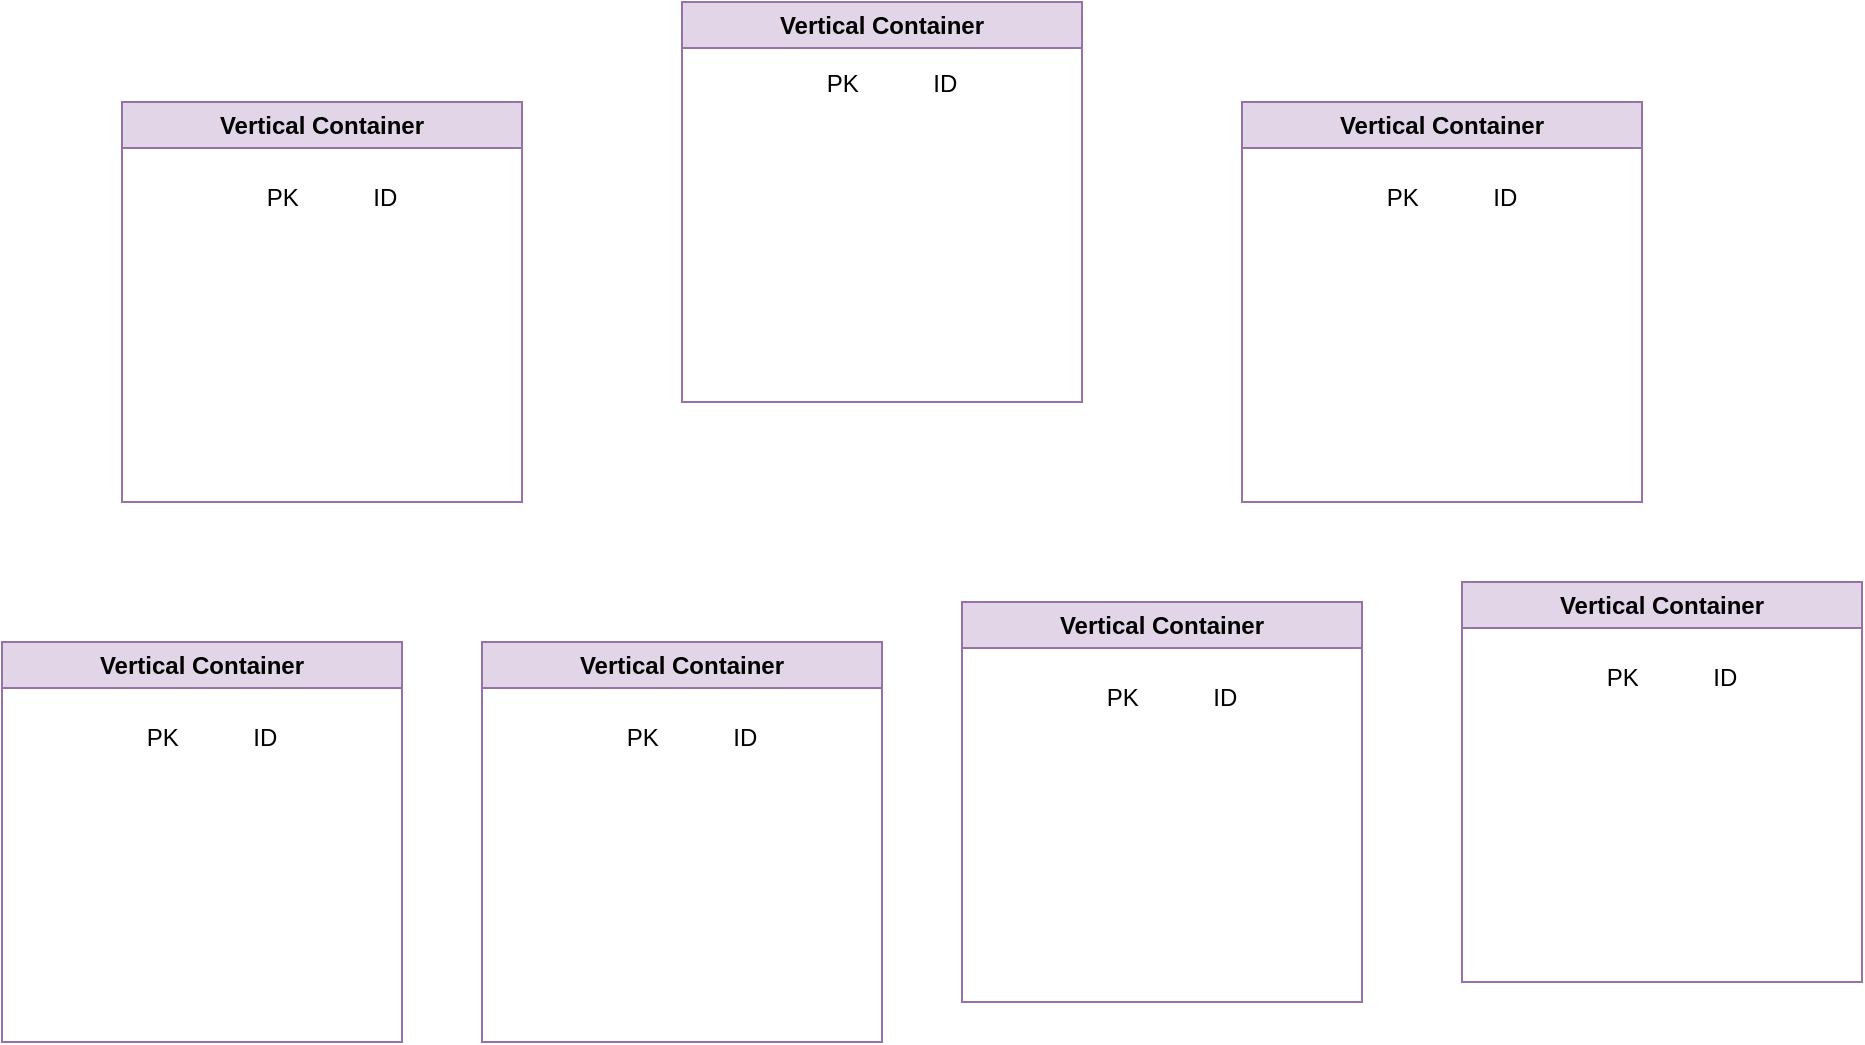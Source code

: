 <mxfile version="26.0.16">
  <diagram name="Página-1" id="4V3PpOZgBNtP04M6HIAD">
    <mxGraphModel dx="1707" dy="1603" grid="1" gridSize="10" guides="1" tooltips="1" connect="1" arrows="1" fold="1" page="1" pageScale="1" pageWidth="827" pageHeight="1169" math="0" shadow="0">
      <root>
        <mxCell id="0" />
        <mxCell id="1" parent="0" />
        <mxCell id="YHQT20OmrZywqfg6nnxj-27" value="Vertical Container" style="swimlane;whiteSpace=wrap;html=1;fillColor=#e1d5e7;strokeColor=#9673a6;" vertex="1" parent="1">
          <mxGeometry x="100" y="190" width="200" height="200" as="geometry" />
        </mxCell>
        <mxCell id="YHQT20OmrZywqfg6nnxj-28" value="&lt;blockquote style=&quot;margin: 0 0 0 40px; border: none; padding: 0px;&quot;&gt;PK&amp;nbsp;&lt;span style=&quot;white-space: pre;&quot;&gt;&#x9;&lt;span style=&quot;white-space: pre;&quot;&gt;&#x9;&lt;/span&gt;&lt;/span&gt;ID&lt;/blockquote&gt;&lt;blockquote style=&quot;margin: 0 0 0 40px; border: none; padding: 0px;&quot;&gt;&lt;br&gt;&lt;/blockquote&gt;" style="text;html=1;align=center;verticalAlign=middle;whiteSpace=wrap;rounded=0;" vertex="1" parent="YHQT20OmrZywqfg6nnxj-27">
          <mxGeometry x="50" y="40" width="70" height="30" as="geometry" />
        </mxCell>
        <mxCell id="YHQT20OmrZywqfg6nnxj-45" value="Vertical Container" style="swimlane;whiteSpace=wrap;html=1;fillColor=#e1d5e7;strokeColor=#9673a6;" vertex="1" parent="1">
          <mxGeometry x="-140" y="190" width="200" height="200" as="geometry" />
        </mxCell>
        <mxCell id="YHQT20OmrZywqfg6nnxj-46" value="&lt;blockquote style=&quot;margin: 0 0 0 40px; border: none; padding: 0px;&quot;&gt;PK&amp;nbsp;&lt;span style=&quot;white-space: pre;&quot;&gt;&#x9;&lt;span style=&quot;white-space: pre;&quot;&gt;&#x9;&lt;/span&gt;&lt;/span&gt;ID&lt;/blockquote&gt;&lt;blockquote style=&quot;margin: 0 0 0 40px; border: none; padding: 0px;&quot;&gt;&lt;br&gt;&lt;/blockquote&gt;" style="text;html=1;align=center;verticalAlign=middle;whiteSpace=wrap;rounded=0;" vertex="1" parent="YHQT20OmrZywqfg6nnxj-45">
          <mxGeometry x="50" y="40" width="70" height="30" as="geometry" />
        </mxCell>
        <mxCell id="YHQT20OmrZywqfg6nnxj-47" value="Vertical Container" style="swimlane;whiteSpace=wrap;html=1;fillColor=#e1d5e7;strokeColor=#9673a6;" vertex="1" parent="1">
          <mxGeometry x="340" y="170" width="200" height="200" as="geometry" />
        </mxCell>
        <mxCell id="YHQT20OmrZywqfg6nnxj-48" value="&lt;blockquote style=&quot;margin: 0 0 0 40px; border: none; padding: 0px;&quot;&gt;PK&amp;nbsp;&lt;span style=&quot;white-space: pre;&quot;&gt;&#x9;&lt;span style=&quot;white-space: pre;&quot;&gt;&#x9;&lt;/span&gt;&lt;/span&gt;ID&lt;/blockquote&gt;&lt;blockquote style=&quot;margin: 0 0 0 40px; border: none; padding: 0px;&quot;&gt;&lt;br&gt;&lt;/blockquote&gt;" style="text;html=1;align=center;verticalAlign=middle;whiteSpace=wrap;rounded=0;" vertex="1" parent="YHQT20OmrZywqfg6nnxj-47">
          <mxGeometry x="50" y="40" width="70" height="30" as="geometry" />
        </mxCell>
        <mxCell id="YHQT20OmrZywqfg6nnxj-49" value="Vertical Container" style="swimlane;whiteSpace=wrap;html=1;fillColor=#e1d5e7;strokeColor=#9673a6;" vertex="1" parent="1">
          <mxGeometry x="-80" y="-80" width="200" height="200" as="geometry" />
        </mxCell>
        <mxCell id="YHQT20OmrZywqfg6nnxj-50" value="&lt;blockquote style=&quot;margin: 0 0 0 40px; border: none; padding: 0px;&quot;&gt;PK&amp;nbsp;&lt;span style=&quot;white-space: pre;&quot;&gt;&#x9;&lt;span style=&quot;white-space: pre;&quot;&gt;&#x9;&lt;/span&gt;&lt;/span&gt;ID&lt;/blockquote&gt;&lt;blockquote style=&quot;margin: 0 0 0 40px; border: none; padding: 0px;&quot;&gt;&lt;br&gt;&lt;/blockquote&gt;" style="text;html=1;align=center;verticalAlign=middle;whiteSpace=wrap;rounded=0;" vertex="1" parent="YHQT20OmrZywqfg6nnxj-49">
          <mxGeometry x="50" y="40" width="70" height="30" as="geometry" />
        </mxCell>
        <mxCell id="YHQT20OmrZywqfg6nnxj-51" value="Vertical Container" style="swimlane;whiteSpace=wrap;html=1;fillColor=#e1d5e7;strokeColor=#9673a6;" vertex="1" parent="1">
          <mxGeometry x="590" y="160" width="200" height="200" as="geometry" />
        </mxCell>
        <mxCell id="YHQT20OmrZywqfg6nnxj-52" value="&lt;blockquote style=&quot;margin: 0 0 0 40px; border: none; padding: 0px;&quot;&gt;PK&amp;nbsp;&lt;span style=&quot;white-space: pre;&quot;&gt;&#x9;&lt;span style=&quot;white-space: pre;&quot;&gt;&#x9;&lt;/span&gt;&lt;/span&gt;ID&lt;/blockquote&gt;&lt;blockquote style=&quot;margin: 0 0 0 40px; border: none; padding: 0px;&quot;&gt;&lt;br&gt;&lt;/blockquote&gt;" style="text;html=1;align=center;verticalAlign=middle;whiteSpace=wrap;rounded=0;" vertex="1" parent="YHQT20OmrZywqfg6nnxj-51">
          <mxGeometry x="50" y="40" width="70" height="30" as="geometry" />
        </mxCell>
        <mxCell id="YHQT20OmrZywqfg6nnxj-53" value="Vertical Container" style="swimlane;whiteSpace=wrap;html=1;fillColor=#e1d5e7;strokeColor=#9673a6;" vertex="1" parent="1">
          <mxGeometry x="480" y="-80" width="200" height="200" as="geometry" />
        </mxCell>
        <mxCell id="YHQT20OmrZywqfg6nnxj-54" value="&lt;blockquote style=&quot;margin: 0 0 0 40px; border: none; padding: 0px;&quot;&gt;PK&amp;nbsp;&lt;span style=&quot;white-space: pre;&quot;&gt;&#x9;&lt;span style=&quot;white-space: pre;&quot;&gt;&#x9;&lt;/span&gt;&lt;/span&gt;ID&lt;/blockquote&gt;&lt;blockquote style=&quot;margin: 0 0 0 40px; border: none; padding: 0px;&quot;&gt;&lt;br&gt;&lt;/blockquote&gt;" style="text;html=1;align=center;verticalAlign=middle;whiteSpace=wrap;rounded=0;" vertex="1" parent="YHQT20OmrZywqfg6nnxj-53">
          <mxGeometry x="50" y="40" width="70" height="30" as="geometry" />
        </mxCell>
        <mxCell id="YHQT20OmrZywqfg6nnxj-55" value="Vertical Container" style="swimlane;whiteSpace=wrap;html=1;fillColor=#e1d5e7;strokeColor=#9673a6;" vertex="1" parent="1">
          <mxGeometry x="200" y="-130" width="200" height="200" as="geometry" />
        </mxCell>
        <mxCell id="YHQT20OmrZywqfg6nnxj-56" value="&lt;blockquote style=&quot;margin: 0 0 0 40px; border: none; padding: 0px;&quot;&gt;PK&amp;nbsp;&lt;span style=&quot;white-space: pre;&quot;&gt;&#x9;&lt;span style=&quot;white-space: pre;&quot;&gt;&#x9;&lt;/span&gt;&lt;/span&gt;ID&lt;/blockquote&gt;&lt;blockquote style=&quot;margin: 0 0 0 40px; border: none; padding: 0px;&quot;&gt;&lt;br&gt;&lt;/blockquote&gt;&lt;blockquote style=&quot;margin: 0 0 0 40px; border: none; padding: 0px;&quot;&gt;&lt;br&gt;&lt;/blockquote&gt;" style="text;html=1;align=center;verticalAlign=middle;whiteSpace=wrap;rounded=0;" vertex="1" parent="YHQT20OmrZywqfg6nnxj-55">
          <mxGeometry x="50" y="40" width="70" height="30" as="geometry" />
        </mxCell>
      </root>
    </mxGraphModel>
  </diagram>
</mxfile>

